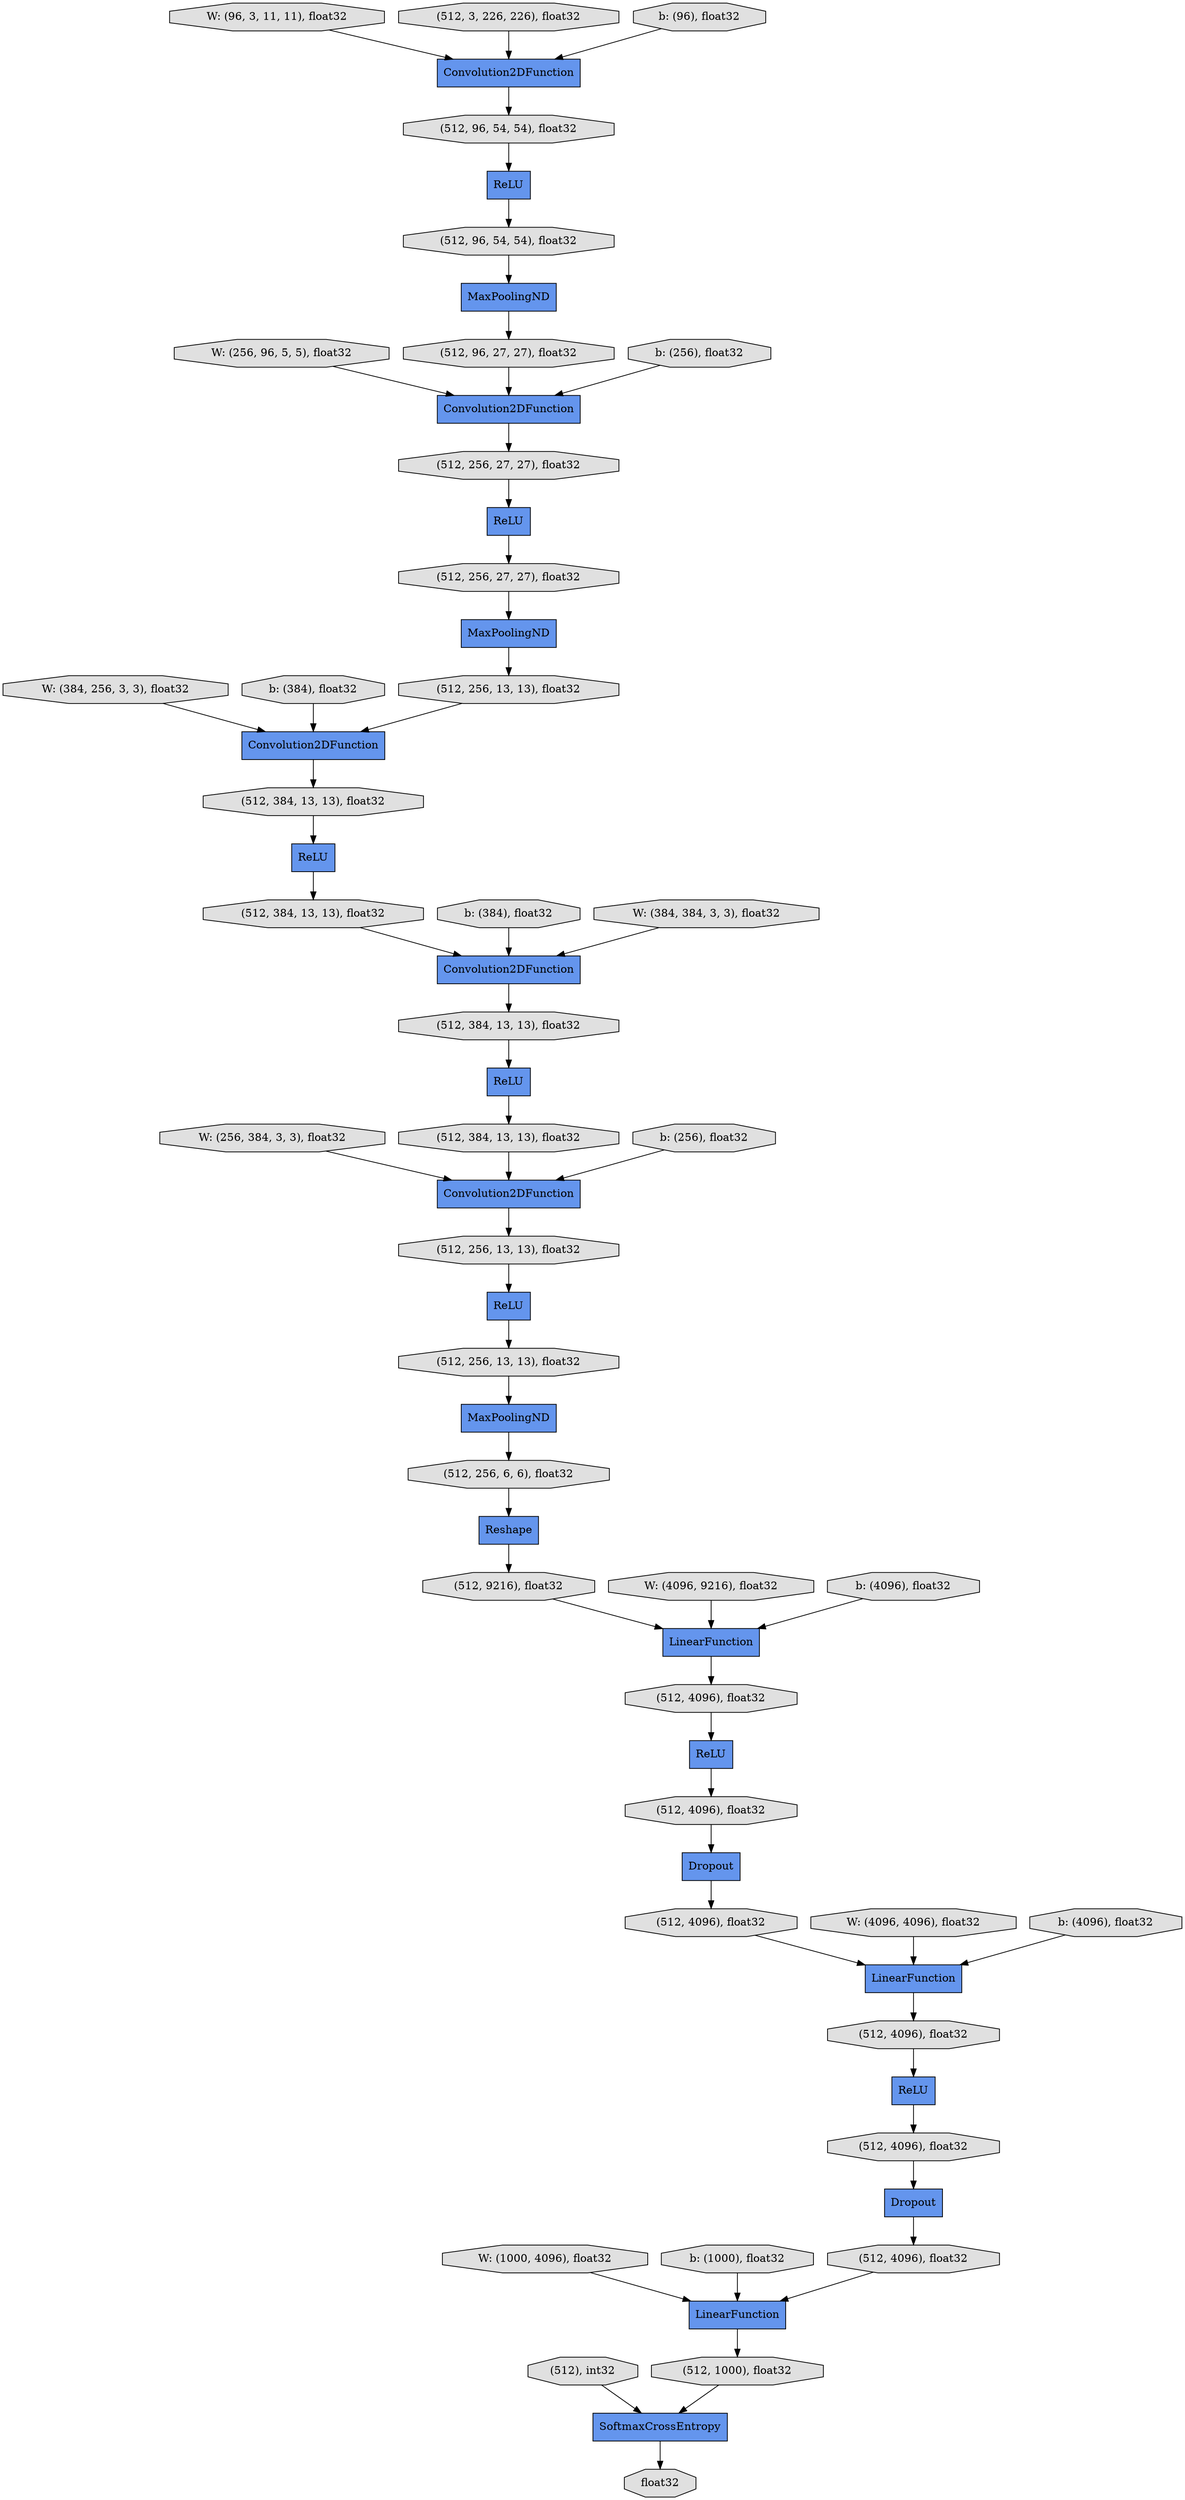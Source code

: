digraph graphname{rankdir=TB;47101360990224 [label="LinearFunction",shape="record",fillcolor="#6495ED",style="filled"];47101361031248 [label="ReLU",shape="record",fillcolor="#6495ED",style="filled"];47101361029200 [label="MaxPoolingND",shape="record",fillcolor="#6495ED",style="filled"];47101360959568 [label="Convolution2DFunction",shape="record",fillcolor="#6495ED",style="filled"];47101361029264 [label="(512, 256, 6, 6), float32",shape="octagon",fillcolor="#E0E0E0",style="filled"];47100269813968 [label="W: (1000, 4096), float32",shape="octagon",fillcolor="#E0E0E0",style="filled"];47100269795536 [label="W: (256, 384, 3, 3), float32",shape="octagon",fillcolor="#E0E0E0",style="filled"];47101361029392 [label="(512, 256, 13, 13), float32",shape="octagon",fillcolor="#E0E0E0",style="filled"];47100053512464 [label="W: (96, 3, 11, 11), float32",shape="octagon",fillcolor="#E0E0E0",style="filled"];47100269793616 [label="W: (256, 96, 5, 5), float32",shape="octagon",fillcolor="#E0E0E0",style="filled"];47101378177360 [label="MaxPoolingND",shape="record",fillcolor="#6495ED",style="filled"];47101377919376 [label="Convolution2DFunction",shape="record",fillcolor="#6495ED",style="filled"];47101377917328 [label="(512, 96, 27, 27), float32",shape="octagon",fillcolor="#E0E0E0",style="filled"];47101361029584 [label="(512, 384, 13, 13), float32",shape="octagon",fillcolor="#E0E0E0",style="filled"];47101360963472 [label="(512, 3, 226, 226), float32",shape="octagon",fillcolor="#E0E0E0",style="filled"];47101360988688 [label="(512, 4096), float32",shape="octagon",fillcolor="#E0E0E0",style="filled"];47100269795856 [label="b: (256), float32",shape="octagon",fillcolor="#E0E0E0",style="filled"];47101378230800 [label="(512, 96, 54, 54), float32",shape="octagon",fillcolor="#E0E0E0",style="filled"];47100269814352 [label="b: (1000), float32",shape="octagon",fillcolor="#E0E0E0",style="filled"];47101361029712 [label="(512, 384, 13, 13), float32",shape="octagon",fillcolor="#E0E0E0",style="filled"];47101361056400 [label="ReLU",shape="record",fillcolor="#6495ED",style="filled"];47100269795216 [label="b: (384), float32",shape="octagon",fillcolor="#E0E0E0",style="filled"];47100269793936 [label="b: (256), float32",shape="octagon",fillcolor="#E0E0E0",style="filled"];47101360988880 [label="(512, 4096), float32",shape="octagon",fillcolor="#E0E0E0",style="filled"];47101361029840 [label="Dropout",shape="record",fillcolor="#6495ED",style="filled"];47100269920976 [label="Convolution2DFunction",shape="record",fillcolor="#6495ED",style="filled"];47101360990992 [label="(512, 9216), float32",shape="octagon",fillcolor="#E0E0E0",style="filled"];47101360812816 [label="ReLU",shape="record",fillcolor="#6495ED",style="filled"];47101360989008 [label="(512, 1000), float32",shape="octagon",fillcolor="#E0E0E0",style="filled"];47100269796176 [label="W: (4096, 9216), float32",shape="octagon",fillcolor="#E0E0E0",style="filled"];47101361029968 [label="Convolution2DFunction",shape="record",fillcolor="#6495ED",style="filled"];47101378415440 [label="(512, 384, 13, 13), float32",shape="octagon",fillcolor="#E0E0E0",style="filled"];47100269794256 [label="W: (384, 256, 3, 3), float32",shape="octagon",fillcolor="#E0E0E0",style="filled"];47101361030160 [label="(512, 384, 13, 13), float32",shape="octagon",fillcolor="#E0E0E0",style="filled"];47101360989264 [label="(512), int32",shape="octagon",fillcolor="#E0E0E0",style="filled"];47101360991312 [label="Dropout",shape="record",fillcolor="#6495ED",style="filled"];47101361030224 [label="ReLU",shape="record",fillcolor="#6495ED",style="filled"];47101360989328 [label="(512, 4096), float32",shape="octagon",fillcolor="#E0E0E0",style="filled"];47100269796496 [label="b: (4096), float32",shape="octagon",fillcolor="#E0E0E0",style="filled"];47100269817040 [label="LinearFunction",shape="record",fillcolor="#6495ED",style="filled"];47101360989456 [label="float32",shape="octagon",fillcolor="#E0E0E0",style="filled"];47100269794576 [label="b: (384), float32",shape="octagon",fillcolor="#E0E0E0",style="filled"];47101377989968 [label="ReLU",shape="record",fillcolor="#6495ED",style="filled"];47101361030544 [label="LinearFunction",shape="record",fillcolor="#6495ED",style="filled"];47101378416592 [label="ReLU",shape="record",fillcolor="#6495ED",style="filled"];47101378229648 [label="MaxPoolingND",shape="record",fillcolor="#6495ED",style="filled"];47101377987984 [label="(512, 96, 54, 54), float32",shape="octagon",fillcolor="#E0E0E0",style="filled"];47101378229712 [label="ReLU",shape="record",fillcolor="#6495ED",style="filled"];47101378330064 [label="(512, 256, 27, 27), float32",shape="octagon",fillcolor="#E0E0E0",style="filled"];47100269796880 [label="W: (4096, 4096), float32",shape="octagon",fillcolor="#E0E0E0",style="filled"];47101361030672 [label="(512, 256, 13, 13), float32",shape="octagon",fillcolor="#E0E0E0",style="filled"];47101378330128 [label="Convolution2DFunction",shape="record",fillcolor="#6495ED",style="filled"];47101361030736 [label="Reshape",shape="record",fillcolor="#6495ED",style="filled"];47100269794896 [label="W: (384, 384, 3, 3), float32",shape="octagon",fillcolor="#E0E0E0",style="filled"];47101360992208 [label="(512, 4096), float32",shape="octagon",fillcolor="#E0E0E0",style="filled"];47100269727376 [label="b: (96), float32",shape="octagon",fillcolor="#E0E0E0",style="filled"];47101378330384 [label="(512, 256, 27, 27), float32",shape="octagon",fillcolor="#E0E0E0",style="filled"];47101360990032 [label="(512, 4096), float32",shape="octagon",fillcolor="#E0E0E0",style="filled"];47100269797200 [label="b: (4096), float32",shape="octagon",fillcolor="#E0E0E0",style="filled"];47101378330448 [label="(512, 256, 13, 13), float32",shape="octagon",fillcolor="#E0E0E0",style="filled"];47101360992144 [label="(512, 4096), float32",shape="octagon",fillcolor="#E0E0E0",style="filled"];47101378084816 [label="SoftmaxCrossEntropy",shape="record",fillcolor="#6495ED",style="filled"];47101360988880 -> 47101360990224;47101361029200 -> 47101361029264;47101360988688 -> 47101361029840;47101361030224 -> 47101360992144;47100269920976 -> 47101378330064;47101361029712 -> 47101378330128;47101377989968 -> 47101378330384;47101377987984 -> 47101378177360;47101360989264 -> 47101378084816;47100269796496 -> 47101361030544;47101378229712 -> 47101361029712;47101361030544 -> 47101360992208;47101360992144 -> 47101360991312;47101360989008 -> 47101378084816;47101360991312 -> 47101360988880;47101361029584 -> 47101361029968;47101378330384 -> 47101378229648;47100269814352 -> 47101360990224;47101377919376 -> 47101378415440;47101378229648 -> 47101378330448;47100269797200 -> 47100269817040;47100269817040 -> 47101360990032;47100269795536 -> 47101361029968;47100269793616 -> 47100269920976;47100269796176 -> 47101361030544;47101361029392 -> 47101361029200;47100269795856 -> 47101361029968;47101378330448 -> 47101377919376;47101378416592 -> 47101361029584;47101360959568 -> 47101378230800;47100053512464 -> 47101360959568;47101361030736 -> 47101360990992;47101378415440 -> 47101378229712;47101378330064 -> 47101377989968;47101378230800 -> 47101360812816;47101377917328 -> 47100269920976;47101360990032 -> 47101361030224;47101361056400 -> 47101361029392;47101361030672 -> 47101361056400;47100269795216 -> 47101378330128;47101361029840 -> 47101360989328;47101361029264 -> 47101361030736;47100269794896 -> 47101378330128;47100269794576 -> 47101377919376;47101360992208 -> 47101361031248;47101378330128 -> 47101361030160;47100269727376 -> 47101360959568;47101360990224 -> 47101360989008;47101378084816 -> 47101360989456;47100269813968 -> 47101360990224;47101360989328 -> 47100269817040;47101361030160 -> 47101378416592;47100269793936 -> 47100269920976;47101378177360 -> 47101377917328;47100269796880 -> 47100269817040;47101361029968 -> 47101361030672;47101360963472 -> 47101360959568;47101360990992 -> 47101361030544;47100269794256 -> 47101377919376;47101360812816 -> 47101377987984;47101361031248 -> 47101360988688;}